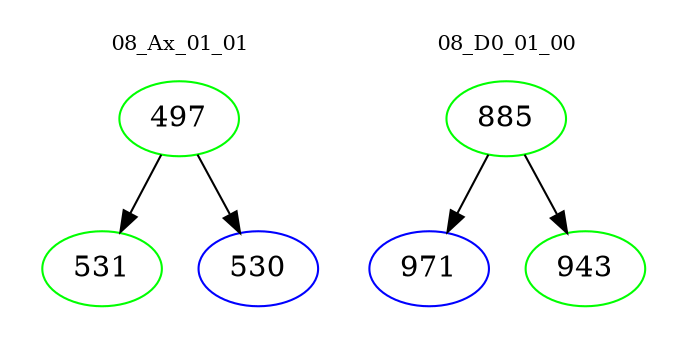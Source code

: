 digraph{
subgraph cluster_0 {
color = white
label = "08_Ax_01_01";
fontsize=10;
T0_497 [label="497", color="green"]
T0_497 -> T0_531 [color="black"]
T0_531 [label="531", color="green"]
T0_497 -> T0_530 [color="black"]
T0_530 [label="530", color="blue"]
}
subgraph cluster_1 {
color = white
label = "08_D0_01_00";
fontsize=10;
T1_885 [label="885", color="green"]
T1_885 -> T1_971 [color="black"]
T1_971 [label="971", color="blue"]
T1_885 -> T1_943 [color="black"]
T1_943 [label="943", color="green"]
}
}
